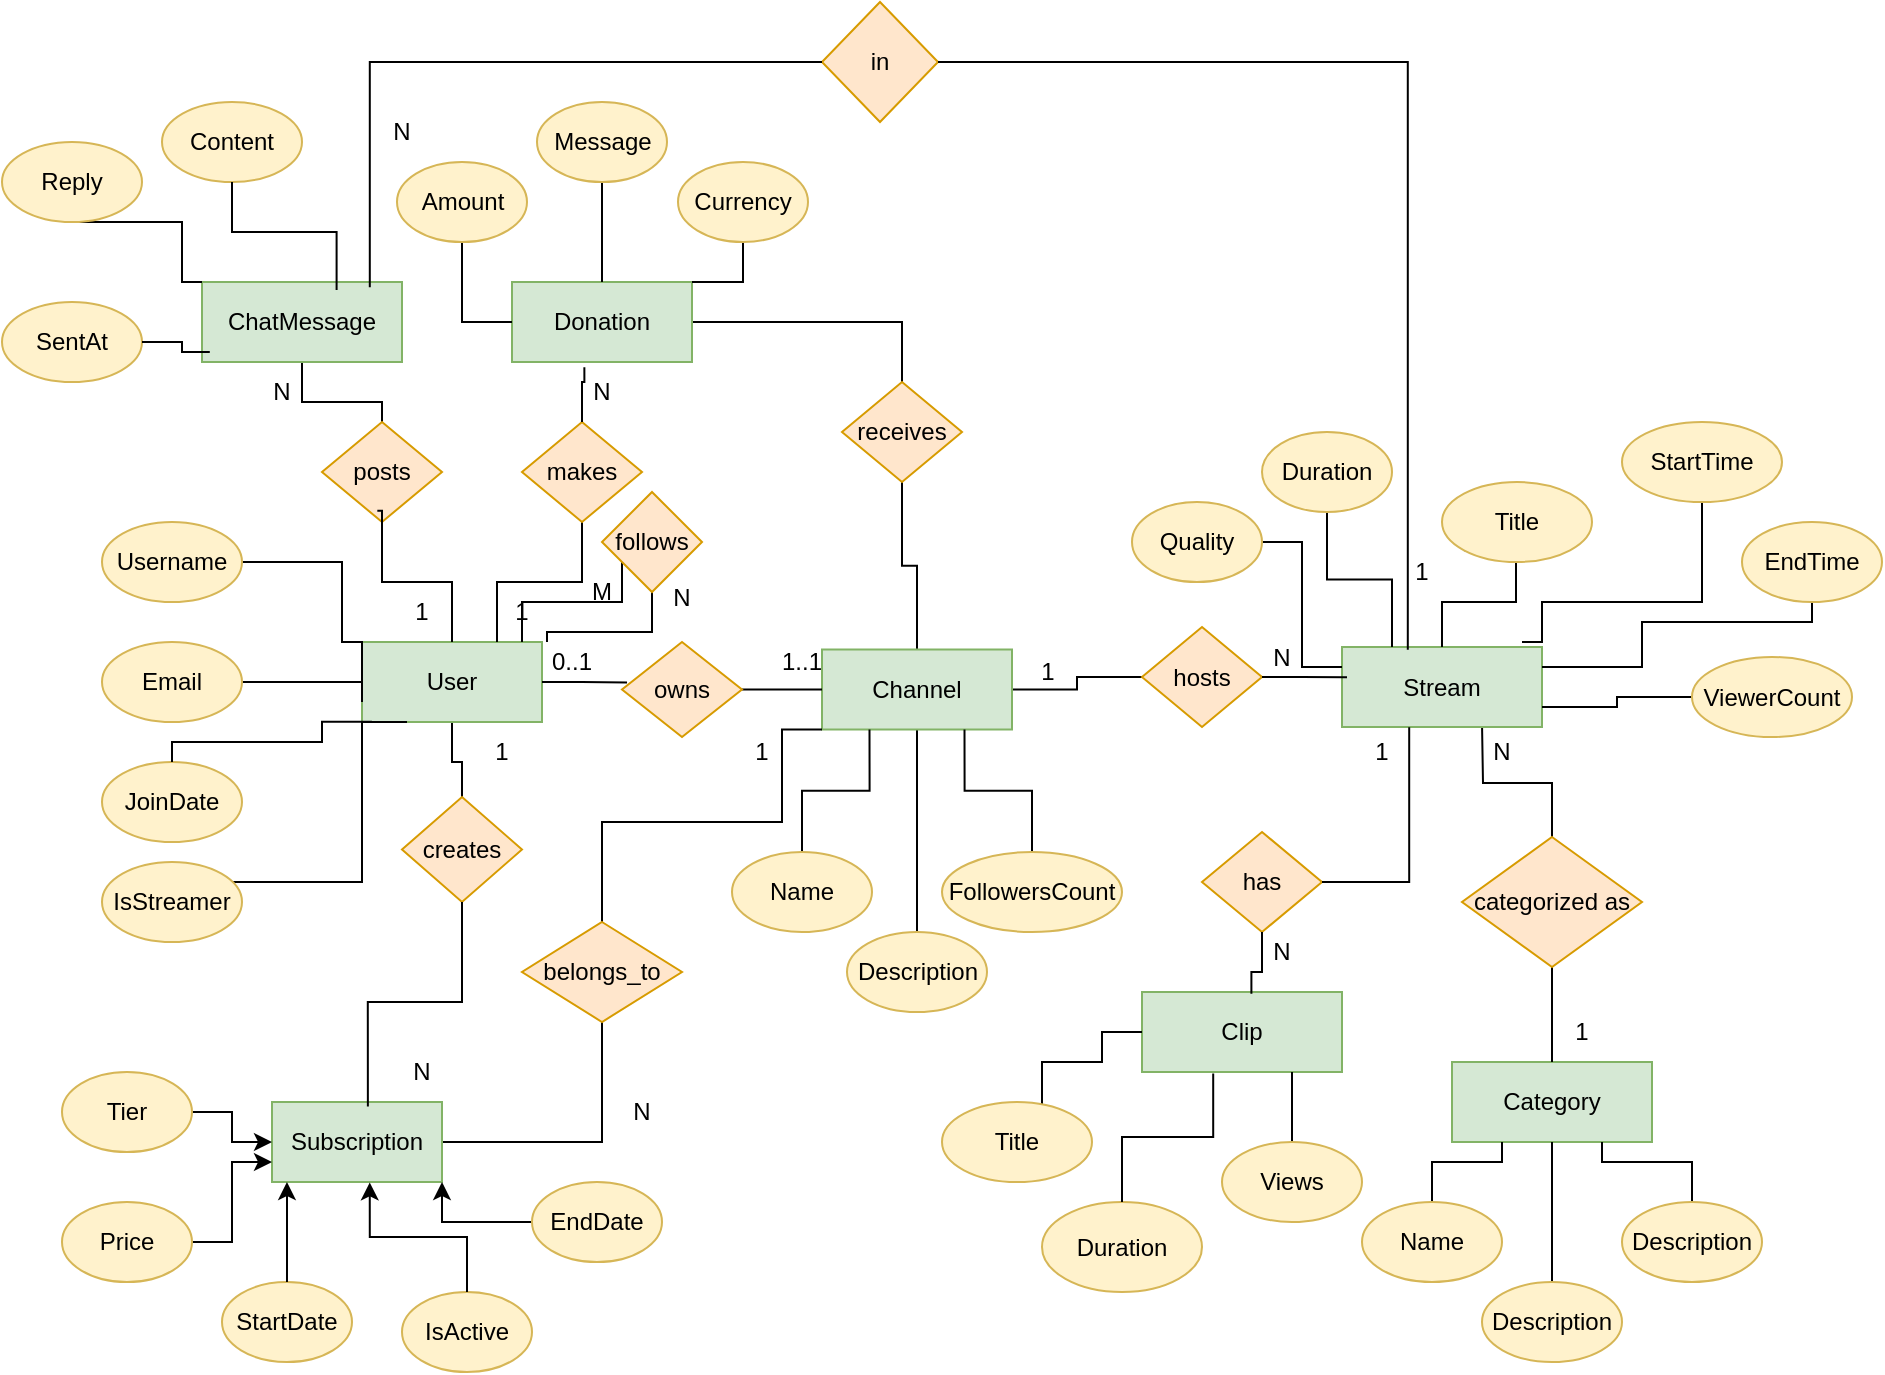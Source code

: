 <mxfile version="28.2.7">
  <diagram name="Page-1" id="yHANu4mJwMyCy9gRQqnh">
    <mxGraphModel grid="1" page="1" gridSize="10" guides="1" tooltips="1" connect="1" arrows="1" fold="1" pageScale="1" pageWidth="850" pageHeight="1100" math="0" shadow="0">
      <root>
        <mxCell id="0" />
        <mxCell id="1" parent="0" />
        <mxCell id="FtJrXzIeIaLtvzDdsTUx-42" style="edgeStyle=orthogonalEdgeStyle;rounded=0;orthogonalLoop=1;jettySize=auto;html=1;entryX=0.5;entryY=0;entryDx=0;entryDy=0;endArrow=none;endFill=0;" edge="1" parent="1" source="FtJrXzIeIaLtvzDdsTUx-1" target="FtJrXzIeIaLtvzDdsTUx-41">
          <mxGeometry relative="1" as="geometry" />
        </mxCell>
        <mxCell id="FtJrXzIeIaLtvzDdsTUx-1" value="User" style="rounded=0;whiteSpace=wrap;html=1;fillColor=#d5e8d4;strokeColor=#82b366;" vertex="1" parent="1">
          <mxGeometry x="170" y="100" width="90" height="40" as="geometry" />
        </mxCell>
        <mxCell id="FtJrXzIeIaLtvzDdsTUx-54" style="edgeStyle=orthogonalEdgeStyle;rounded=0;orthogonalLoop=1;jettySize=auto;html=1;entryX=0.5;entryY=1;entryDx=0;entryDy=0;endArrow=none;endFill=0;" edge="1" parent="1" source="FtJrXzIeIaLtvzDdsTUx-2" target="FtJrXzIeIaLtvzDdsTUx-51">
          <mxGeometry relative="1" as="geometry" />
        </mxCell>
        <mxCell id="FtJrXzIeIaLtvzDdsTUx-71" style="edgeStyle=orthogonalEdgeStyle;rounded=0;orthogonalLoop=1;jettySize=auto;html=1;endArrow=none;endFill=0;" edge="1" parent="1" source="FtJrXzIeIaLtvzDdsTUx-2" target="FtJrXzIeIaLtvzDdsTUx-69">
          <mxGeometry relative="1" as="geometry" />
        </mxCell>
        <mxCell id="FtJrXzIeIaLtvzDdsTUx-74" style="edgeStyle=orthogonalEdgeStyle;rounded=0;orthogonalLoop=1;jettySize=auto;html=1;entryX=0;entryY=0.5;entryDx=0;entryDy=0;endArrow=none;endFill=0;" edge="1" parent="1" source="FtJrXzIeIaLtvzDdsTUx-2" target="FtJrXzIeIaLtvzDdsTUx-26">
          <mxGeometry relative="1" as="geometry" />
        </mxCell>
        <mxCell id="FtJrXzIeIaLtvzDdsTUx-2" value="Channel" style="rounded=0;whiteSpace=wrap;html=1;fillColor=#d5e8d4;strokeColor=#82b366;" vertex="1" parent="1">
          <mxGeometry x="400" y="103.75" width="95" height="40" as="geometry" />
        </mxCell>
        <mxCell id="FtJrXzIeIaLtvzDdsTUx-31" style="edgeStyle=orthogonalEdgeStyle;rounded=0;orthogonalLoop=1;jettySize=auto;html=1;entryX=0.5;entryY=0;entryDx=0;entryDy=0;endArrow=none;endFill=0;" edge="1" parent="1" target="FtJrXzIeIaLtvzDdsTUx-30">
          <mxGeometry relative="1" as="geometry">
            <mxPoint x="730.034" y="142.5" as="sourcePoint" />
            <mxPoint x="760" y="187.5" as="targetPoint" />
          </mxGeometry>
        </mxCell>
        <mxCell id="FtJrXzIeIaLtvzDdsTUx-3" value="Stream" style="rounded=0;whiteSpace=wrap;html=1;fillColor=#d5e8d4;strokeColor=#82b366;" vertex="1" parent="1">
          <mxGeometry x="660" y="102.5" width="100" height="40" as="geometry" />
        </mxCell>
        <mxCell id="FtJrXzIeIaLtvzDdsTUx-4" value="Category" style="rounded=0;whiteSpace=wrap;html=1;fillColor=#d5e8d4;strokeColor=#82b366;" vertex="1" parent="1">
          <mxGeometry x="715" y="310" width="100" height="40" as="geometry" />
        </mxCell>
        <mxCell id="FtJrXzIeIaLtvzDdsTUx-46" style="edgeStyle=orthogonalEdgeStyle;rounded=0;orthogonalLoop=1;jettySize=auto;html=1;endArrow=none;endFill=0;" edge="1" parent="1" source="FtJrXzIeIaLtvzDdsTUx-5" target="FtJrXzIeIaLtvzDdsTUx-45">
          <mxGeometry relative="1" as="geometry" />
        </mxCell>
        <mxCell id="FtJrXzIeIaLtvzDdsTUx-5" value="Subscription" style="rounded=0;whiteSpace=wrap;html=1;fillColor=#d5e8d4;strokeColor=#82b366;" vertex="1" parent="1">
          <mxGeometry x="125" y="330" width="85" height="40" as="geometry" />
        </mxCell>
        <mxCell id="FtJrXzIeIaLtvzDdsTUx-53" style="edgeStyle=orthogonalEdgeStyle;rounded=0;orthogonalLoop=1;jettySize=auto;html=1;entryX=0.5;entryY=0;entryDx=0;entryDy=0;endArrow=none;endFill=0;" edge="1" parent="1" source="FtJrXzIeIaLtvzDdsTUx-6" target="FtJrXzIeIaLtvzDdsTUx-51">
          <mxGeometry relative="1" as="geometry" />
        </mxCell>
        <mxCell id="FtJrXzIeIaLtvzDdsTUx-6" value="Donation" style="rounded=0;whiteSpace=wrap;html=1;fillColor=#d5e8d4;strokeColor=#82b366;" vertex="1" parent="1">
          <mxGeometry x="245" y="-80" width="90" height="40" as="geometry" />
        </mxCell>
        <mxCell id="FtJrXzIeIaLtvzDdsTUx-62" style="edgeStyle=orthogonalEdgeStyle;rounded=0;orthogonalLoop=1;jettySize=auto;html=1;endArrow=none;endFill=0;" edge="1" parent="1" source="FtJrXzIeIaLtvzDdsTUx-7" target="FtJrXzIeIaLtvzDdsTUx-60">
          <mxGeometry relative="1" as="geometry" />
        </mxCell>
        <mxCell id="FtJrXzIeIaLtvzDdsTUx-7" value="ChatMessage" style="rounded=0;whiteSpace=wrap;html=1;fillColor=#d5e8d4;strokeColor=#82b366;" vertex="1" parent="1">
          <mxGeometry x="90" y="-80" width="100" height="40" as="geometry" />
        </mxCell>
        <mxCell id="FtJrXzIeIaLtvzDdsTUx-8" value="Clip" style="rounded=0;whiteSpace=wrap;html=1;fillColor=#d5e8d4;strokeColor=#82b366;" vertex="1" parent="1">
          <mxGeometry x="560" y="275" width="100" height="40" as="geometry" />
        </mxCell>
        <mxCell id="FtJrXzIeIaLtvzDdsTUx-16" style="edgeStyle=orthogonalEdgeStyle;rounded=0;orthogonalLoop=1;jettySize=auto;html=1;entryX=0;entryY=0.5;entryDx=0;entryDy=0;strokeColor=default;endArrow=none;endFill=0;" edge="1" parent="1" source="FtJrXzIeIaLtvzDdsTUx-10" target="FtJrXzIeIaLtvzDdsTUx-1">
          <mxGeometry relative="1" as="geometry">
            <Array as="points">
              <mxPoint x="160" y="60" />
              <mxPoint x="160" y="100" />
              <mxPoint x="170" y="100" />
            </Array>
          </mxGeometry>
        </mxCell>
        <mxCell id="FtJrXzIeIaLtvzDdsTUx-10" value="Username" style="ellipse;whiteSpace=wrap;html=1;fillColor=#fff2cc;strokeColor=#d6b656;" vertex="1" parent="1">
          <mxGeometry x="40" y="40" width="70" height="40" as="geometry" />
        </mxCell>
        <mxCell id="FtJrXzIeIaLtvzDdsTUx-17" style="edgeStyle=orthogonalEdgeStyle;rounded=0;orthogonalLoop=1;jettySize=auto;html=1;entryX=0;entryY=0.75;entryDx=0;entryDy=0;endArrow=none;endFill=0;" edge="1" parent="1" source="FtJrXzIeIaLtvzDdsTUx-11" target="FtJrXzIeIaLtvzDdsTUx-1">
          <mxGeometry relative="1" as="geometry">
            <Array as="points">
              <mxPoint x="170" y="120" />
            </Array>
          </mxGeometry>
        </mxCell>
        <mxCell id="FtJrXzIeIaLtvzDdsTUx-11" value="Email" style="ellipse;whiteSpace=wrap;html=1;fillColor=#fff2cc;strokeColor=#d6b656;" vertex="1" parent="1">
          <mxGeometry x="40" y="100" width="70" height="40" as="geometry" />
        </mxCell>
        <mxCell id="FtJrXzIeIaLtvzDdsTUx-12" value="JoinDate" style="ellipse;whiteSpace=wrap;html=1;fillColor=#fff2cc;strokeColor=#d6b656;" vertex="1" parent="1">
          <mxGeometry x="40" y="160" width="70" height="40" as="geometry" />
        </mxCell>
        <mxCell id="FtJrXzIeIaLtvzDdsTUx-18" style="edgeStyle=orthogonalEdgeStyle;rounded=0;orthogonalLoop=1;jettySize=auto;html=1;entryX=0.055;entryY=0.997;entryDx=0;entryDy=0;entryPerimeter=0;endArrow=none;endFill=0;" edge="1" parent="1" source="FtJrXzIeIaLtvzDdsTUx-12" target="FtJrXzIeIaLtvzDdsTUx-1">
          <mxGeometry relative="1" as="geometry">
            <Array as="points">
              <mxPoint x="75" y="150" />
              <mxPoint x="150" y="150" />
              <mxPoint x="150" y="140" />
            </Array>
          </mxGeometry>
        </mxCell>
        <mxCell id="FtJrXzIeIaLtvzDdsTUx-20" style="edgeStyle=orthogonalEdgeStyle;rounded=0;orthogonalLoop=1;jettySize=auto;html=1;entryX=0.25;entryY=1;entryDx=0;entryDy=0;endArrow=none;endFill=0;" edge="1" parent="1" source="FtJrXzIeIaLtvzDdsTUx-19" target="FtJrXzIeIaLtvzDdsTUx-1">
          <mxGeometry relative="1" as="geometry">
            <Array as="points">
              <mxPoint x="170" y="220" />
              <mxPoint x="170" y="140" />
            </Array>
          </mxGeometry>
        </mxCell>
        <mxCell id="FtJrXzIeIaLtvzDdsTUx-19" value="IsStreamer" style="ellipse;whiteSpace=wrap;html=1;fillColor=#fff2cc;strokeColor=#d6b656;" vertex="1" parent="1">
          <mxGeometry x="40" y="210" width="70" height="40" as="geometry" />
        </mxCell>
        <mxCell id="FtJrXzIeIaLtvzDdsTUx-23" style="edgeStyle=orthogonalEdgeStyle;rounded=0;orthogonalLoop=1;jettySize=auto;html=1;entryX=0;entryY=0.5;entryDx=0;entryDy=0;endArrow=none;endFill=0;" edge="1" parent="1" source="FtJrXzIeIaLtvzDdsTUx-21" target="FtJrXzIeIaLtvzDdsTUx-2">
          <mxGeometry relative="1" as="geometry" />
        </mxCell>
        <mxCell id="FtJrXzIeIaLtvzDdsTUx-21" value="owns" style="rhombus;whiteSpace=wrap;html=1;fillColor=#ffe6cc;strokeColor=#d79b00;" vertex="1" parent="1">
          <mxGeometry x="300" y="100" width="60" height="47.5" as="geometry" />
        </mxCell>
        <mxCell id="FtJrXzIeIaLtvzDdsTUx-22" style="edgeStyle=orthogonalEdgeStyle;rounded=0;orthogonalLoop=1;jettySize=auto;html=1;entryX=0.042;entryY=0.427;entryDx=0;entryDy=0;entryPerimeter=0;endArrow=none;endFill=0;" edge="1" parent="1" source="FtJrXzIeIaLtvzDdsTUx-1" target="FtJrXzIeIaLtvzDdsTUx-21">
          <mxGeometry relative="1" as="geometry" />
        </mxCell>
        <mxCell id="FtJrXzIeIaLtvzDdsTUx-24" value="1..1" style="text;html=1;whiteSpace=wrap;strokeColor=none;fillColor=none;align=center;verticalAlign=middle;rounded=0;" vertex="1" parent="1">
          <mxGeometry x="380" y="100" width="20" height="20" as="geometry" />
        </mxCell>
        <mxCell id="FtJrXzIeIaLtvzDdsTUx-25" value="0..1" style="text;html=1;whiteSpace=wrap;strokeColor=none;fillColor=none;align=center;verticalAlign=middle;rounded=0;" vertex="1" parent="1">
          <mxGeometry x="250" y="100" width="50" height="20" as="geometry" />
        </mxCell>
        <mxCell id="FtJrXzIeIaLtvzDdsTUx-26" value="hosts" style="rhombus;whiteSpace=wrap;html=1;fillColor=#ffe6cc;strokeColor=#d79b00;" vertex="1" parent="1">
          <mxGeometry x="560" y="92.5" width="60" height="50" as="geometry" />
        </mxCell>
        <mxCell id="FtJrXzIeIaLtvzDdsTUx-32" style="edgeStyle=orthogonalEdgeStyle;rounded=0;orthogonalLoop=1;jettySize=auto;html=1;endArrow=none;endFill=0;" edge="1" parent="1" source="FtJrXzIeIaLtvzDdsTUx-30" target="FtJrXzIeIaLtvzDdsTUx-4">
          <mxGeometry relative="1" as="geometry" />
        </mxCell>
        <mxCell id="FtJrXzIeIaLtvzDdsTUx-30" value="categorized as" style="rhombus;whiteSpace=wrap;html=1;fillColor=#ffe6cc;strokeColor=#d79b00;" vertex="1" parent="1">
          <mxGeometry x="720" y="197.5" width="90" height="65" as="geometry" />
        </mxCell>
        <mxCell id="FtJrXzIeIaLtvzDdsTUx-41" value="creates" style="rhombus;whiteSpace=wrap;html=1;fillColor=#ffe6cc;strokeColor=#d79b00;" vertex="1" parent="1">
          <mxGeometry x="190" y="177.5" width="60" height="52.5" as="geometry" />
        </mxCell>
        <mxCell id="FtJrXzIeIaLtvzDdsTUx-43" style="edgeStyle=orthogonalEdgeStyle;rounded=0;orthogonalLoop=1;jettySize=auto;html=1;entryX=0.564;entryY=0.057;entryDx=0;entryDy=0;entryPerimeter=0;endArrow=none;endFill=0;" edge="1" parent="1" source="FtJrXzIeIaLtvzDdsTUx-41" target="FtJrXzIeIaLtvzDdsTUx-5">
          <mxGeometry relative="1" as="geometry" />
        </mxCell>
        <mxCell id="FtJrXzIeIaLtvzDdsTUx-47" style="edgeStyle=orthogonalEdgeStyle;rounded=0;orthogonalLoop=1;jettySize=auto;html=1;entryX=0;entryY=1;entryDx=0;entryDy=0;endArrow=none;endFill=0;" edge="1" parent="1" source="FtJrXzIeIaLtvzDdsTUx-45" target="FtJrXzIeIaLtvzDdsTUx-2">
          <mxGeometry relative="1" as="geometry">
            <Array as="points">
              <mxPoint x="290" y="190" />
              <mxPoint x="380" y="190" />
              <mxPoint x="380" y="144" />
            </Array>
          </mxGeometry>
        </mxCell>
        <mxCell id="FtJrXzIeIaLtvzDdsTUx-45" value="belongs_to" style="rhombus;whiteSpace=wrap;html=1;fillColor=#ffe6cc;strokeColor=#d79b00;" vertex="1" parent="1">
          <mxGeometry x="250" y="240" width="80" height="50" as="geometry" />
        </mxCell>
        <mxCell id="FtJrXzIeIaLtvzDdsTUx-49" style="edgeStyle=orthogonalEdgeStyle;rounded=0;orthogonalLoop=1;jettySize=auto;html=1;entryX=0.75;entryY=0;entryDx=0;entryDy=0;endArrow=none;endFill=0;" edge="1" parent="1" source="FtJrXzIeIaLtvzDdsTUx-48" target="FtJrXzIeIaLtvzDdsTUx-1">
          <mxGeometry relative="1" as="geometry" />
        </mxCell>
        <mxCell id="FtJrXzIeIaLtvzDdsTUx-48" value="makes" style="rhombus;whiteSpace=wrap;html=1;fillColor=#ffe6cc;strokeColor=#d79b00;" vertex="1" parent="1">
          <mxGeometry x="250" y="-10" width="60" height="50" as="geometry" />
        </mxCell>
        <mxCell id="FtJrXzIeIaLtvzDdsTUx-50" style="edgeStyle=orthogonalEdgeStyle;rounded=0;orthogonalLoop=1;jettySize=auto;html=1;entryX=0.402;entryY=1.066;entryDx=0;entryDy=0;entryPerimeter=0;endArrow=none;endFill=0;" edge="1" parent="1" source="FtJrXzIeIaLtvzDdsTUx-48" target="FtJrXzIeIaLtvzDdsTUx-6">
          <mxGeometry relative="1" as="geometry" />
        </mxCell>
        <mxCell id="FtJrXzIeIaLtvzDdsTUx-51" value="receives" style="rhombus;whiteSpace=wrap;html=1;fillColor=#ffe6cc;strokeColor=#d79b00;" vertex="1" parent="1">
          <mxGeometry x="410" y="-30" width="60" height="50" as="geometry" />
        </mxCell>
        <mxCell id="FtJrXzIeIaLtvzDdsTUx-55" value="has" style="rhombus;whiteSpace=wrap;html=1;fillColor=#ffe6cc;strokeColor=#d79b00;" vertex="1" parent="1">
          <mxGeometry x="590" y="195" width="60" height="50" as="geometry" />
        </mxCell>
        <mxCell id="FtJrXzIeIaLtvzDdsTUx-59" style="edgeStyle=orthogonalEdgeStyle;rounded=0;orthogonalLoop=1;jettySize=auto;html=1;entryX=0.547;entryY=0.022;entryDx=0;entryDy=0;entryPerimeter=0;endArrow=none;endFill=0;" edge="1" parent="1" source="FtJrXzIeIaLtvzDdsTUx-55" target="FtJrXzIeIaLtvzDdsTUx-8">
          <mxGeometry relative="1" as="geometry" />
        </mxCell>
        <mxCell id="FtJrXzIeIaLtvzDdsTUx-60" value="posts" style="rhombus;whiteSpace=wrap;html=1;fillColor=#ffe6cc;strokeColor=#d79b00;" vertex="1" parent="1">
          <mxGeometry x="150" y="-10" width="60" height="50" as="geometry" />
        </mxCell>
        <mxCell id="FtJrXzIeIaLtvzDdsTUx-61" style="edgeStyle=orthogonalEdgeStyle;rounded=0;orthogonalLoop=1;jettySize=auto;html=1;entryX=0.461;entryY=0.887;entryDx=0;entryDy=0;entryPerimeter=0;endArrow=none;endFill=0;" edge="1" parent="1" source="FtJrXzIeIaLtvzDdsTUx-1" target="FtJrXzIeIaLtvzDdsTUx-60">
          <mxGeometry relative="1" as="geometry">
            <Array as="points">
              <mxPoint x="215" y="70" />
              <mxPoint x="180" y="70" />
              <mxPoint x="180" y="34" />
            </Array>
          </mxGeometry>
        </mxCell>
        <mxCell id="FtJrXzIeIaLtvzDdsTUx-63" style="edgeStyle=orthogonalEdgeStyle;rounded=0;orthogonalLoop=1;jettySize=auto;html=1;entryX=0.025;entryY=0.378;entryDx=0;entryDy=0;entryPerimeter=0;endArrow=none;endFill=0;" edge="1" parent="1" source="FtJrXzIeIaLtvzDdsTUx-26" target="FtJrXzIeIaLtvzDdsTUx-3">
          <mxGeometry relative="1" as="geometry" />
        </mxCell>
        <mxCell id="FtJrXzIeIaLtvzDdsTUx-64" value="in" style="rhombus;whiteSpace=wrap;html=1;fillColor=#ffe6cc;strokeColor=#d79b00;" vertex="1" parent="1">
          <mxGeometry x="400" y="-220" width="58" height="60" as="geometry" />
        </mxCell>
        <mxCell id="FtJrXzIeIaLtvzDdsTUx-67" style="edgeStyle=orthogonalEdgeStyle;rounded=0;orthogonalLoop=1;jettySize=auto;html=1;entryX=0.329;entryY=0.033;entryDx=0;entryDy=0;entryPerimeter=0;endArrow=none;endFill=0;" edge="1" parent="1" source="FtJrXzIeIaLtvzDdsTUx-64" target="FtJrXzIeIaLtvzDdsTUx-3">
          <mxGeometry relative="1" as="geometry" />
        </mxCell>
        <mxCell id="FtJrXzIeIaLtvzDdsTUx-73" style="edgeStyle=orthogonalEdgeStyle;rounded=0;orthogonalLoop=1;jettySize=auto;html=1;entryX=0.25;entryY=1;entryDx=0;entryDy=0;endArrow=none;endFill=0;" edge="1" parent="1" source="FtJrXzIeIaLtvzDdsTUx-68" target="FtJrXzIeIaLtvzDdsTUx-2">
          <mxGeometry relative="1" as="geometry" />
        </mxCell>
        <mxCell id="FtJrXzIeIaLtvzDdsTUx-68" value="Name" style="ellipse;whiteSpace=wrap;html=1;fillColor=#fff2cc;strokeColor=#d6b656;" vertex="1" parent="1">
          <mxGeometry x="355" y="205" width="70" height="40" as="geometry" />
        </mxCell>
        <mxCell id="FtJrXzIeIaLtvzDdsTUx-69" value="Description" style="ellipse;whiteSpace=wrap;html=1;fillColor=#fff2cc;strokeColor=#d6b656;" vertex="1" parent="1">
          <mxGeometry x="412.5" y="245" width="70" height="40" as="geometry" />
        </mxCell>
        <mxCell id="FtJrXzIeIaLtvzDdsTUx-72" style="edgeStyle=orthogonalEdgeStyle;rounded=0;orthogonalLoop=1;jettySize=auto;html=1;entryX=0.75;entryY=1;entryDx=0;entryDy=0;endArrow=none;endFill=0;" edge="1" parent="1" source="FtJrXzIeIaLtvzDdsTUx-70" target="FtJrXzIeIaLtvzDdsTUx-2">
          <mxGeometry relative="1" as="geometry" />
        </mxCell>
        <mxCell id="FtJrXzIeIaLtvzDdsTUx-70" value="FollowersCount" style="ellipse;whiteSpace=wrap;html=1;fillColor=#fff2cc;strokeColor=#d6b656;" vertex="1" parent="1">
          <mxGeometry x="460" y="205" width="90" height="40" as="geometry" />
        </mxCell>
        <mxCell id="FtJrXzIeIaLtvzDdsTUx-79" style="edgeStyle=orthogonalEdgeStyle;rounded=0;orthogonalLoop=1;jettySize=auto;html=1;exitX=0;exitY=1;exitDx=0;exitDy=0;endArrow=none;endFill=0;" edge="1" parent="1" source="FtJrXzIeIaLtvzDdsTUx-75" target="FtJrXzIeIaLtvzDdsTUx-3">
          <mxGeometry relative="1" as="geometry">
            <Array as="points">
              <mxPoint x="747" y="54" />
              <mxPoint x="747" y="80" />
              <mxPoint x="710" y="80" />
            </Array>
          </mxGeometry>
        </mxCell>
        <mxCell id="FtJrXzIeIaLtvzDdsTUx-75" value="Title" style="ellipse;whiteSpace=wrap;html=1;fillColor=#fff2cc;strokeColor=#d6b656;" vertex="1" parent="1">
          <mxGeometry x="710" y="20" width="75" height="40" as="geometry" />
        </mxCell>
        <mxCell id="FtJrXzIeIaLtvzDdsTUx-82" style="edgeStyle=orthogonalEdgeStyle;rounded=0;orthogonalLoop=1;jettySize=auto;html=1;endArrow=none;endFill=0;" edge="1" parent="1" source="FtJrXzIeIaLtvzDdsTUx-76">
          <mxGeometry relative="1" as="geometry">
            <mxPoint x="750" y="100" as="targetPoint" />
            <Array as="points">
              <mxPoint x="840" y="80" />
              <mxPoint x="760" y="80" />
              <mxPoint x="760" y="100" />
            </Array>
          </mxGeometry>
        </mxCell>
        <mxCell id="FtJrXzIeIaLtvzDdsTUx-76" value="StartTime" style="ellipse;whiteSpace=wrap;html=1;fillColor=#fff2cc;strokeColor=#d6b656;" vertex="1" parent="1">
          <mxGeometry x="800" y="-10" width="80" height="40" as="geometry" />
        </mxCell>
        <mxCell id="FtJrXzIeIaLtvzDdsTUx-83" style="edgeStyle=orthogonalEdgeStyle;rounded=0;orthogonalLoop=1;jettySize=auto;html=1;entryX=1;entryY=0.25;entryDx=0;entryDy=0;endArrow=none;endFill=0;" edge="1" parent="1" source="FtJrXzIeIaLtvzDdsTUx-77" target="FtJrXzIeIaLtvzDdsTUx-3">
          <mxGeometry relative="1" as="geometry">
            <Array as="points">
              <mxPoint x="895" y="90" />
              <mxPoint x="810" y="90" />
              <mxPoint x="810" y="112" />
            </Array>
          </mxGeometry>
        </mxCell>
        <mxCell id="FtJrXzIeIaLtvzDdsTUx-77" value="EndTime" style="ellipse;whiteSpace=wrap;html=1;fillColor=#fff2cc;strokeColor=#d6b656;" vertex="1" parent="1">
          <mxGeometry x="860" y="40" width="70" height="40" as="geometry" />
        </mxCell>
        <mxCell id="FtJrXzIeIaLtvzDdsTUx-84" style="edgeStyle=orthogonalEdgeStyle;rounded=0;orthogonalLoop=1;jettySize=auto;html=1;entryX=1;entryY=0.75;entryDx=0;entryDy=0;endArrow=none;endFill=0;" edge="1" parent="1" source="FtJrXzIeIaLtvzDdsTUx-78" target="FtJrXzIeIaLtvzDdsTUx-3">
          <mxGeometry relative="1" as="geometry" />
        </mxCell>
        <mxCell id="FtJrXzIeIaLtvzDdsTUx-78" value="ViewerCount" style="ellipse;whiteSpace=wrap;html=1;fillColor=#fff2cc;strokeColor=#d6b656;" vertex="1" parent="1">
          <mxGeometry x="835" y="107.5" width="80" height="40" as="geometry" />
        </mxCell>
        <mxCell id="FtJrXzIeIaLtvzDdsTUx-85" style="edgeStyle=orthogonalEdgeStyle;rounded=0;orthogonalLoop=1;jettySize=auto;html=1;entryX=0.336;entryY=1.003;entryDx=0;entryDy=0;entryPerimeter=0;endArrow=none;endFill=0;" edge="1" parent="1" source="FtJrXzIeIaLtvzDdsTUx-55" target="FtJrXzIeIaLtvzDdsTUx-3">
          <mxGeometry relative="1" as="geometry" />
        </mxCell>
        <mxCell id="FtJrXzIeIaLtvzDdsTUx-91" style="edgeStyle=orthogonalEdgeStyle;rounded=0;orthogonalLoop=1;jettySize=auto;html=1;entryX=0.25;entryY=1;entryDx=0;entryDy=0;endArrow=none;endFill=0;" edge="1" parent="1" source="FtJrXzIeIaLtvzDdsTUx-86" target="FtJrXzIeIaLtvzDdsTUx-4">
          <mxGeometry relative="1" as="geometry" />
        </mxCell>
        <mxCell id="FtJrXzIeIaLtvzDdsTUx-86" value="Name" style="ellipse;whiteSpace=wrap;html=1;fillColor=#fff2cc;strokeColor=#d6b656;" vertex="1" parent="1">
          <mxGeometry x="670" y="380" width="70" height="40" as="geometry" />
        </mxCell>
        <mxCell id="FtJrXzIeIaLtvzDdsTUx-89" style="edgeStyle=orthogonalEdgeStyle;rounded=0;orthogonalLoop=1;jettySize=auto;html=1;entryX=0.5;entryY=1;entryDx=0;entryDy=0;endArrow=none;endFill=0;" edge="1" parent="1" source="FtJrXzIeIaLtvzDdsTUx-87" target="FtJrXzIeIaLtvzDdsTUx-4">
          <mxGeometry relative="1" as="geometry" />
        </mxCell>
        <mxCell id="FtJrXzIeIaLtvzDdsTUx-87" value="Description" style="ellipse;whiteSpace=wrap;html=1;fillColor=#fff2cc;strokeColor=#d6b656;" vertex="1" parent="1">
          <mxGeometry x="730" y="420" width="70" height="40" as="geometry" />
        </mxCell>
        <mxCell id="FtJrXzIeIaLtvzDdsTUx-90" style="edgeStyle=orthogonalEdgeStyle;rounded=0;orthogonalLoop=1;jettySize=auto;html=1;entryX=0.75;entryY=1;entryDx=0;entryDy=0;endArrow=none;endFill=0;" edge="1" parent="1" source="FtJrXzIeIaLtvzDdsTUx-88" target="FtJrXzIeIaLtvzDdsTUx-4">
          <mxGeometry relative="1" as="geometry" />
        </mxCell>
        <mxCell id="FtJrXzIeIaLtvzDdsTUx-88" value="Description" style="ellipse;whiteSpace=wrap;html=1;fillColor=#fff2cc;strokeColor=#d6b656;" vertex="1" parent="1">
          <mxGeometry x="800" y="380" width="70" height="40" as="geometry" />
        </mxCell>
        <mxCell id="FtJrXzIeIaLtvzDdsTUx-97" style="edgeStyle=orthogonalEdgeStyle;rounded=0;orthogonalLoop=1;jettySize=auto;html=1;entryX=0;entryY=0.5;entryDx=0;entryDy=0;endArrow=none;endFill=0;" edge="1" parent="1" source="FtJrXzIeIaLtvzDdsTUx-92" target="FtJrXzIeIaLtvzDdsTUx-8">
          <mxGeometry relative="1" as="geometry">
            <Array as="points">
              <mxPoint x="510" y="310" />
              <mxPoint x="540" y="310" />
              <mxPoint x="540" y="295" />
            </Array>
          </mxGeometry>
        </mxCell>
        <mxCell id="FtJrXzIeIaLtvzDdsTUx-92" value="Title" style="ellipse;whiteSpace=wrap;html=1;fillColor=#fff2cc;strokeColor=#d6b656;" vertex="1" parent="1">
          <mxGeometry x="460" y="330" width="75" height="40" as="geometry" />
        </mxCell>
        <mxCell id="FtJrXzIeIaLtvzDdsTUx-93" value="Duration" style="ellipse;whiteSpace=wrap;html=1;fillColor=#fff2cc;strokeColor=#d6b656;" vertex="1" parent="1">
          <mxGeometry x="510" y="380" width="80" height="45" as="geometry" />
        </mxCell>
        <mxCell id="FtJrXzIeIaLtvzDdsTUx-96" style="edgeStyle=orthogonalEdgeStyle;rounded=0;orthogonalLoop=1;jettySize=auto;html=1;entryX=0.75;entryY=1;entryDx=0;entryDy=0;endArrow=none;endFill=0;" edge="1" parent="1" source="FtJrXzIeIaLtvzDdsTUx-94" target="FtJrXzIeIaLtvzDdsTUx-8">
          <mxGeometry relative="1" as="geometry" />
        </mxCell>
        <mxCell id="FtJrXzIeIaLtvzDdsTUx-94" value="Views" style="ellipse;whiteSpace=wrap;html=1;fillColor=#fff2cc;strokeColor=#d6b656;" vertex="1" parent="1">
          <mxGeometry x="600" y="350" width="70" height="40" as="geometry" />
        </mxCell>
        <mxCell id="FtJrXzIeIaLtvzDdsTUx-95" style="edgeStyle=orthogonalEdgeStyle;rounded=0;orthogonalLoop=1;jettySize=auto;html=1;entryX=0.356;entryY=1.018;entryDx=0;entryDy=0;entryPerimeter=0;endArrow=none;endFill=0;" edge="1" parent="1" source="FtJrXzIeIaLtvzDdsTUx-93" target="FtJrXzIeIaLtvzDdsTUx-8">
          <mxGeometry relative="1" as="geometry" />
        </mxCell>
        <mxCell id="FtJrXzIeIaLtvzDdsTUx-98" value="SentAt" style="ellipse;whiteSpace=wrap;html=1;fillColor=#fff2cc;strokeColor=#d6b656;" vertex="1" parent="1">
          <mxGeometry x="-10" y="-70" width="70" height="40" as="geometry" />
        </mxCell>
        <mxCell id="FtJrXzIeIaLtvzDdsTUx-102" style="edgeStyle=orthogonalEdgeStyle;rounded=0;orthogonalLoop=1;jettySize=auto;html=1;entryX=0;entryY=0;entryDx=0;entryDy=0;endArrow=none;endFill=0;" edge="1" parent="1" source="FtJrXzIeIaLtvzDdsTUx-99" target="FtJrXzIeIaLtvzDdsTUx-7">
          <mxGeometry relative="1" as="geometry">
            <Array as="points">
              <mxPoint x="80" y="-110" />
              <mxPoint x="80" y="-80" />
            </Array>
          </mxGeometry>
        </mxCell>
        <mxCell id="FtJrXzIeIaLtvzDdsTUx-99" value="Reply" style="ellipse;whiteSpace=wrap;html=1;fillColor=#fff2cc;strokeColor=#d6b656;" vertex="1" parent="1">
          <mxGeometry x="-10" y="-150" width="70" height="40" as="geometry" />
        </mxCell>
        <mxCell id="FtJrXzIeIaLtvzDdsTUx-100" value="Content" style="ellipse;whiteSpace=wrap;html=1;fillColor=#fff2cc;strokeColor=#d6b656;" vertex="1" parent="1">
          <mxGeometry x="70" y="-170" width="70" height="40" as="geometry" />
        </mxCell>
        <mxCell id="FtJrXzIeIaLtvzDdsTUx-101" style="edgeStyle=orthogonalEdgeStyle;rounded=0;orthogonalLoop=1;jettySize=auto;html=1;entryX=0.673;entryY=0.1;entryDx=0;entryDy=0;entryPerimeter=0;endArrow=none;endFill=0;" edge="1" parent="1" source="FtJrXzIeIaLtvzDdsTUx-100" target="FtJrXzIeIaLtvzDdsTUx-7">
          <mxGeometry relative="1" as="geometry" />
        </mxCell>
        <mxCell id="FtJrXzIeIaLtvzDdsTUx-103" style="edgeStyle=orthogonalEdgeStyle;rounded=0;orthogonalLoop=1;jettySize=auto;html=1;entryX=0.039;entryY=0.876;entryDx=0;entryDy=0;entryPerimeter=0;endArrow=none;endFill=0;" edge="1" parent="1" source="FtJrXzIeIaLtvzDdsTUx-98" target="FtJrXzIeIaLtvzDdsTUx-7">
          <mxGeometry relative="1" as="geometry" />
        </mxCell>
        <mxCell id="FtJrXzIeIaLtvzDdsTUx-109" style="edgeStyle=orthogonalEdgeStyle;rounded=0;orthogonalLoop=1;jettySize=auto;html=1;" edge="1" parent="1" source="FtJrXzIeIaLtvzDdsTUx-104" target="FtJrXzIeIaLtvzDdsTUx-5">
          <mxGeometry relative="1" as="geometry" />
        </mxCell>
        <mxCell id="FtJrXzIeIaLtvzDdsTUx-104" value="Tier" style="ellipse;whiteSpace=wrap;html=1;fillColor=#fff2cc;strokeColor=#d6b656;" vertex="1" parent="1">
          <mxGeometry x="20" y="315" width="65" height="40" as="geometry" />
        </mxCell>
        <mxCell id="FtJrXzIeIaLtvzDdsTUx-110" style="edgeStyle=orthogonalEdgeStyle;rounded=0;orthogonalLoop=1;jettySize=auto;html=1;entryX=0;entryY=0.75;entryDx=0;entryDy=0;" edge="1" parent="1" source="FtJrXzIeIaLtvzDdsTUx-105" target="FtJrXzIeIaLtvzDdsTUx-5">
          <mxGeometry relative="1" as="geometry" />
        </mxCell>
        <mxCell id="FtJrXzIeIaLtvzDdsTUx-105" value="Price" style="ellipse;whiteSpace=wrap;html=1;fillColor=#fff2cc;strokeColor=#d6b656;" vertex="1" parent="1">
          <mxGeometry x="20" y="380" width="65" height="40" as="geometry" />
        </mxCell>
        <mxCell id="FtJrXzIeIaLtvzDdsTUx-106" value="StartDate" style="ellipse;whiteSpace=wrap;html=1;fillColor=#fff2cc;strokeColor=#d6b656;" vertex="1" parent="1">
          <mxGeometry x="100" y="420" width="65" height="40" as="geometry" />
        </mxCell>
        <mxCell id="FtJrXzIeIaLtvzDdsTUx-113" style="edgeStyle=orthogonalEdgeStyle;rounded=0;orthogonalLoop=1;jettySize=auto;html=1;entryX=1;entryY=1;entryDx=0;entryDy=0;" edge="1" parent="1" source="FtJrXzIeIaLtvzDdsTUx-107" target="FtJrXzIeIaLtvzDdsTUx-5">
          <mxGeometry relative="1" as="geometry" />
        </mxCell>
        <mxCell id="FtJrXzIeIaLtvzDdsTUx-107" value="EndDate" style="ellipse;whiteSpace=wrap;html=1;fillColor=#fff2cc;strokeColor=#d6b656;" vertex="1" parent="1">
          <mxGeometry x="255" y="370" width="65" height="40" as="geometry" />
        </mxCell>
        <mxCell id="FtJrXzIeIaLtvzDdsTUx-108" value="IsActive" style="ellipse;whiteSpace=wrap;html=1;fillColor=#fff2cc;strokeColor=#d6b656;" vertex="1" parent="1">
          <mxGeometry x="190" y="425" width="65" height="40" as="geometry" />
        </mxCell>
        <mxCell id="FtJrXzIeIaLtvzDdsTUx-111" style="edgeStyle=orthogonalEdgeStyle;rounded=0;orthogonalLoop=1;jettySize=auto;html=1;entryX=0.088;entryY=1;entryDx=0;entryDy=0;entryPerimeter=0;" edge="1" parent="1" source="FtJrXzIeIaLtvzDdsTUx-106" target="FtJrXzIeIaLtvzDdsTUx-5">
          <mxGeometry relative="1" as="geometry" />
        </mxCell>
        <mxCell id="FtJrXzIeIaLtvzDdsTUx-112" style="edgeStyle=orthogonalEdgeStyle;rounded=0;orthogonalLoop=1;jettySize=auto;html=1;entryX=0.575;entryY=1.005;entryDx=0;entryDy=0;entryPerimeter=0;" edge="1" parent="1" source="FtJrXzIeIaLtvzDdsTUx-108" target="FtJrXzIeIaLtvzDdsTUx-5">
          <mxGeometry relative="1" as="geometry" />
        </mxCell>
        <mxCell id="FtJrXzIeIaLtvzDdsTUx-122" style="edgeStyle=orthogonalEdgeStyle;rounded=0;orthogonalLoop=1;jettySize=auto;html=1;entryX=0;entryY=0.5;entryDx=0;entryDy=0;endArrow=none;endFill=0;" edge="1" parent="1" source="FtJrXzIeIaLtvzDdsTUx-115" target="FtJrXzIeIaLtvzDdsTUx-6">
          <mxGeometry relative="1" as="geometry" />
        </mxCell>
        <mxCell id="FtJrXzIeIaLtvzDdsTUx-115" value="Amount" style="ellipse;whiteSpace=wrap;html=1;fillColor=#fff2cc;strokeColor=#d6b656;" vertex="1" parent="1">
          <mxGeometry x="187.5" y="-140" width="65" height="40" as="geometry" />
        </mxCell>
        <mxCell id="FtJrXzIeIaLtvzDdsTUx-118" style="edgeStyle=orthogonalEdgeStyle;rounded=0;orthogonalLoop=1;jettySize=auto;html=1;endArrow=none;endFill=0;" edge="1" parent="1" source="FtJrXzIeIaLtvzDdsTUx-116" target="FtJrXzIeIaLtvzDdsTUx-6">
          <mxGeometry relative="1" as="geometry" />
        </mxCell>
        <mxCell id="FtJrXzIeIaLtvzDdsTUx-116" value="Message" style="ellipse;whiteSpace=wrap;html=1;fillColor=#fff2cc;strokeColor=#d6b656;" vertex="1" parent="1">
          <mxGeometry x="257.5" y="-170" width="65" height="40" as="geometry" />
        </mxCell>
        <mxCell id="FtJrXzIeIaLtvzDdsTUx-119" style="edgeStyle=orthogonalEdgeStyle;rounded=0;orthogonalLoop=1;jettySize=auto;html=1;entryX=1;entryY=0;entryDx=0;entryDy=0;endArrow=none;endFill=0;" edge="1" parent="1" source="FtJrXzIeIaLtvzDdsTUx-117" target="FtJrXzIeIaLtvzDdsTUx-6">
          <mxGeometry relative="1" as="geometry" />
        </mxCell>
        <mxCell id="FtJrXzIeIaLtvzDdsTUx-117" value="Currency" style="ellipse;whiteSpace=wrap;html=1;fillColor=#fff2cc;strokeColor=#d6b656;" vertex="1" parent="1">
          <mxGeometry x="328" y="-140" width="65" height="40" as="geometry" />
        </mxCell>
        <mxCell id="FtJrXzIeIaLtvzDdsTUx-123" style="edgeStyle=orthogonalEdgeStyle;rounded=0;orthogonalLoop=1;jettySize=auto;html=1;entryX=0.839;entryY=0.066;entryDx=0;entryDy=0;entryPerimeter=0;endArrow=none;endFill=0;" edge="1" parent="1" source="FtJrXzIeIaLtvzDdsTUx-64" target="FtJrXzIeIaLtvzDdsTUx-7">
          <mxGeometry relative="1" as="geometry" />
        </mxCell>
        <mxCell id="FtJrXzIeIaLtvzDdsTUx-127" style="edgeStyle=orthogonalEdgeStyle;rounded=0;orthogonalLoop=1;jettySize=auto;html=1;entryX=0;entryY=0.25;entryDx=0;entryDy=0;endArrow=none;endFill=0;" edge="1" parent="1" source="FtJrXzIeIaLtvzDdsTUx-124" target="FtJrXzIeIaLtvzDdsTUx-3">
          <mxGeometry relative="1" as="geometry" />
        </mxCell>
        <mxCell id="FtJrXzIeIaLtvzDdsTUx-124" value="Quality" style="ellipse;whiteSpace=wrap;html=1;fillColor=#fff2cc;strokeColor=#d6b656;" vertex="1" parent="1">
          <mxGeometry x="555" y="30" width="65" height="40" as="geometry" />
        </mxCell>
        <mxCell id="FtJrXzIeIaLtvzDdsTUx-126" style="edgeStyle=orthogonalEdgeStyle;rounded=0;orthogonalLoop=1;jettySize=auto;html=1;entryX=0.25;entryY=0;entryDx=0;entryDy=0;endArrow=none;endFill=0;" edge="1" parent="1" source="FtJrXzIeIaLtvzDdsTUx-125" target="FtJrXzIeIaLtvzDdsTUx-3">
          <mxGeometry relative="1" as="geometry" />
        </mxCell>
        <mxCell id="FtJrXzIeIaLtvzDdsTUx-125" value="Duration" style="ellipse;whiteSpace=wrap;html=1;fillColor=#fff2cc;strokeColor=#d6b656;" vertex="1" parent="1">
          <mxGeometry x="620" y="-5" width="65" height="40" as="geometry" />
        </mxCell>
        <mxCell id="FtJrXzIeIaLtvzDdsTUx-128" value="1" style="text;html=1;whiteSpace=wrap;strokeColor=none;fillColor=none;align=center;verticalAlign=middle;rounded=0;" vertex="1" parent="1">
          <mxGeometry x="482.5" y="100" width="60" height="30" as="geometry" />
        </mxCell>
        <mxCell id="FtJrXzIeIaLtvzDdsTUx-129" value="N" style="text;html=1;whiteSpace=wrap;strokeColor=none;fillColor=none;align=center;verticalAlign=middle;rounded=0;" vertex="1" parent="1">
          <mxGeometry x="600" y="92.5" width="60" height="30" as="geometry" />
        </mxCell>
        <mxCell id="FtJrXzIeIaLtvzDdsTUx-130" value="N" style="text;html=1;whiteSpace=wrap;strokeColor=none;fillColor=none;align=center;verticalAlign=middle;rounded=0;" vertex="1" parent="1">
          <mxGeometry x="710" y="140" width="60" height="30" as="geometry" />
        </mxCell>
        <mxCell id="FtJrXzIeIaLtvzDdsTUx-131" value="1" style="text;html=1;whiteSpace=wrap;strokeColor=none;fillColor=none;align=center;verticalAlign=middle;rounded=0;" vertex="1" parent="1">
          <mxGeometry x="750" y="280" width="60" height="30" as="geometry" />
        </mxCell>
        <mxCell id="FtJrXzIeIaLtvzDdsTUx-132" value="1" style="text;html=1;whiteSpace=wrap;strokeColor=none;fillColor=none;align=center;verticalAlign=middle;rounded=0;" vertex="1" parent="1">
          <mxGeometry x="650" y="140" width="60" height="30" as="geometry" />
        </mxCell>
        <mxCell id="FtJrXzIeIaLtvzDdsTUx-133" value="N" style="text;html=1;whiteSpace=wrap;strokeColor=none;fillColor=none;align=center;verticalAlign=middle;rounded=0;" vertex="1" parent="1">
          <mxGeometry x="600" y="240" width="60" height="30" as="geometry" />
        </mxCell>
        <mxCell id="FtJrXzIeIaLtvzDdsTUx-134" value="1" style="text;html=1;whiteSpace=wrap;strokeColor=none;fillColor=none;align=center;verticalAlign=middle;rounded=0;" vertex="1" parent="1">
          <mxGeometry x="220" y="70" width="60" height="30" as="geometry" />
        </mxCell>
        <mxCell id="FtJrXzIeIaLtvzDdsTUx-135" value="N" style="text;html=1;whiteSpace=wrap;strokeColor=none;fillColor=none;align=center;verticalAlign=middle;rounded=0;" vertex="1" parent="1">
          <mxGeometry x="260" y="-40" width="60" height="30" as="geometry" />
        </mxCell>
        <mxCell id="FtJrXzIeIaLtvzDdsTUx-136" value="1" style="text;html=1;whiteSpace=wrap;strokeColor=none;fillColor=none;align=center;verticalAlign=middle;rounded=0;" vertex="1" parent="1">
          <mxGeometry x="170" y="70" width="60" height="30" as="geometry" />
        </mxCell>
        <mxCell id="FtJrXzIeIaLtvzDdsTUx-137" value="N" style="text;html=1;whiteSpace=wrap;strokeColor=none;fillColor=none;align=center;verticalAlign=middle;rounded=0;" vertex="1" parent="1">
          <mxGeometry x="100" y="-40" width="60" height="30" as="geometry" />
        </mxCell>
        <mxCell id="FtJrXzIeIaLtvzDdsTUx-138" value="N" style="text;html=1;whiteSpace=wrap;strokeColor=none;fillColor=none;align=center;verticalAlign=middle;rounded=0;" vertex="1" parent="1">
          <mxGeometry x="160" y="-170" width="60" height="30" as="geometry" />
        </mxCell>
        <mxCell id="FtJrXzIeIaLtvzDdsTUx-139" value="1" style="text;html=1;whiteSpace=wrap;strokeColor=none;fillColor=none;align=center;verticalAlign=middle;rounded=0;" vertex="1" parent="1">
          <mxGeometry x="670" y="50" width="60" height="30" as="geometry" />
        </mxCell>
        <mxCell id="FtJrXzIeIaLtvzDdsTUx-140" value="1" style="text;html=1;whiteSpace=wrap;strokeColor=none;fillColor=none;align=center;verticalAlign=middle;rounded=0;" vertex="1" parent="1">
          <mxGeometry x="210" y="140" width="60" height="30" as="geometry" />
        </mxCell>
        <mxCell id="FtJrXzIeIaLtvzDdsTUx-141" value="N" style="text;html=1;whiteSpace=wrap;strokeColor=none;fillColor=none;align=center;verticalAlign=middle;rounded=0;" vertex="1" parent="1">
          <mxGeometry x="170" y="300" width="60" height="30" as="geometry" />
        </mxCell>
        <mxCell id="FtJrXzIeIaLtvzDdsTUx-142" value="N" style="text;html=1;whiteSpace=wrap;strokeColor=none;fillColor=none;align=center;verticalAlign=middle;rounded=0;" vertex="1" parent="1">
          <mxGeometry x="280" y="320" width="60" height="30" as="geometry" />
        </mxCell>
        <mxCell id="FtJrXzIeIaLtvzDdsTUx-143" value="1" style="text;html=1;whiteSpace=wrap;strokeColor=none;fillColor=none;align=center;verticalAlign=middle;rounded=0;" vertex="1" parent="1">
          <mxGeometry x="340" y="140" width="60" height="30" as="geometry" />
        </mxCell>
        <mxCell id="FtJrXzIeIaLtvzDdsTUx-145" style="edgeStyle=orthogonalEdgeStyle;rounded=0;orthogonalLoop=1;jettySize=auto;html=1;entryX=0;entryY=0;entryDx=0;entryDy=0;endArrow=none;endFill=0;" edge="1" parent="1" source="FtJrXzIeIaLtvzDdsTUx-144" target="FtJrXzIeIaLtvzDdsTUx-25">
          <mxGeometry relative="1" as="geometry">
            <Array as="points">
              <mxPoint x="300" y="80" />
              <mxPoint x="250" y="80" />
            </Array>
          </mxGeometry>
        </mxCell>
        <mxCell id="FtJrXzIeIaLtvzDdsTUx-146" style="edgeStyle=orthogonalEdgeStyle;rounded=0;orthogonalLoop=1;jettySize=auto;html=1;entryX=0.25;entryY=0;entryDx=0;entryDy=0;endArrow=none;endFill=0;" edge="1" parent="1" source="FtJrXzIeIaLtvzDdsTUx-144" target="FtJrXzIeIaLtvzDdsTUx-25">
          <mxGeometry relative="1" as="geometry">
            <Array as="points">
              <mxPoint x="315" y="95" />
              <mxPoint x="262" y="95" />
            </Array>
          </mxGeometry>
        </mxCell>
        <mxCell id="FtJrXzIeIaLtvzDdsTUx-144" value="follows" style="rhombus;whiteSpace=wrap;html=1;fillColor=#ffe6cc;strokeColor=#d79b00;" vertex="1" parent="1">
          <mxGeometry x="290" y="25" width="50" height="50" as="geometry" />
        </mxCell>
        <mxCell id="FtJrXzIeIaLtvzDdsTUx-147" value="M" style="text;html=1;whiteSpace=wrap;strokeColor=none;fillColor=none;align=center;verticalAlign=middle;rounded=0;" vertex="1" parent="1">
          <mxGeometry x="260" y="60" width="60" height="30" as="geometry" />
        </mxCell>
        <mxCell id="FtJrXzIeIaLtvzDdsTUx-149" value="N" style="text;html=1;whiteSpace=wrap;strokeColor=none;fillColor=none;align=center;verticalAlign=middle;rounded=0;" vertex="1" parent="1">
          <mxGeometry x="300" y="62.5" width="60" height="30" as="geometry" />
        </mxCell>
      </root>
    </mxGraphModel>
  </diagram>
</mxfile>
